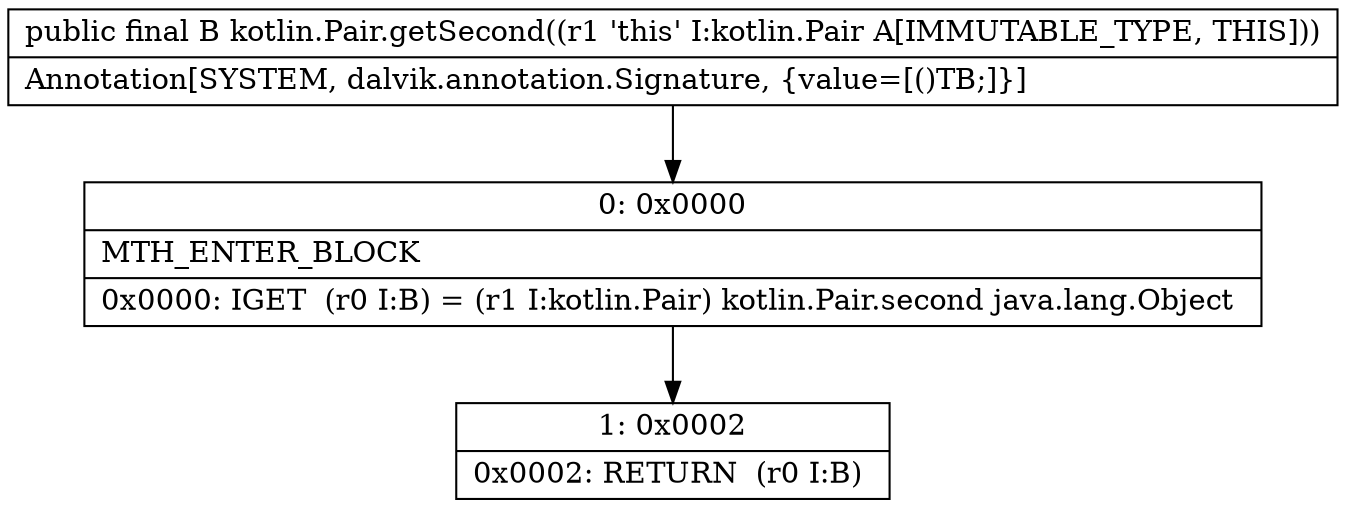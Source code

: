 digraph "CFG forkotlin.Pair.getSecond()Ljava\/lang\/Object;" {
Node_0 [shape=record,label="{0\:\ 0x0000|MTH_ENTER_BLOCK\l|0x0000: IGET  (r0 I:B) = (r1 I:kotlin.Pair) kotlin.Pair.second java.lang.Object \l}"];
Node_1 [shape=record,label="{1\:\ 0x0002|0x0002: RETURN  (r0 I:B) \l}"];
MethodNode[shape=record,label="{public final B kotlin.Pair.getSecond((r1 'this' I:kotlin.Pair A[IMMUTABLE_TYPE, THIS]))  | Annotation[SYSTEM, dalvik.annotation.Signature, \{value=[()TB;]\}]\l}"];
MethodNode -> Node_0;
Node_0 -> Node_1;
}

